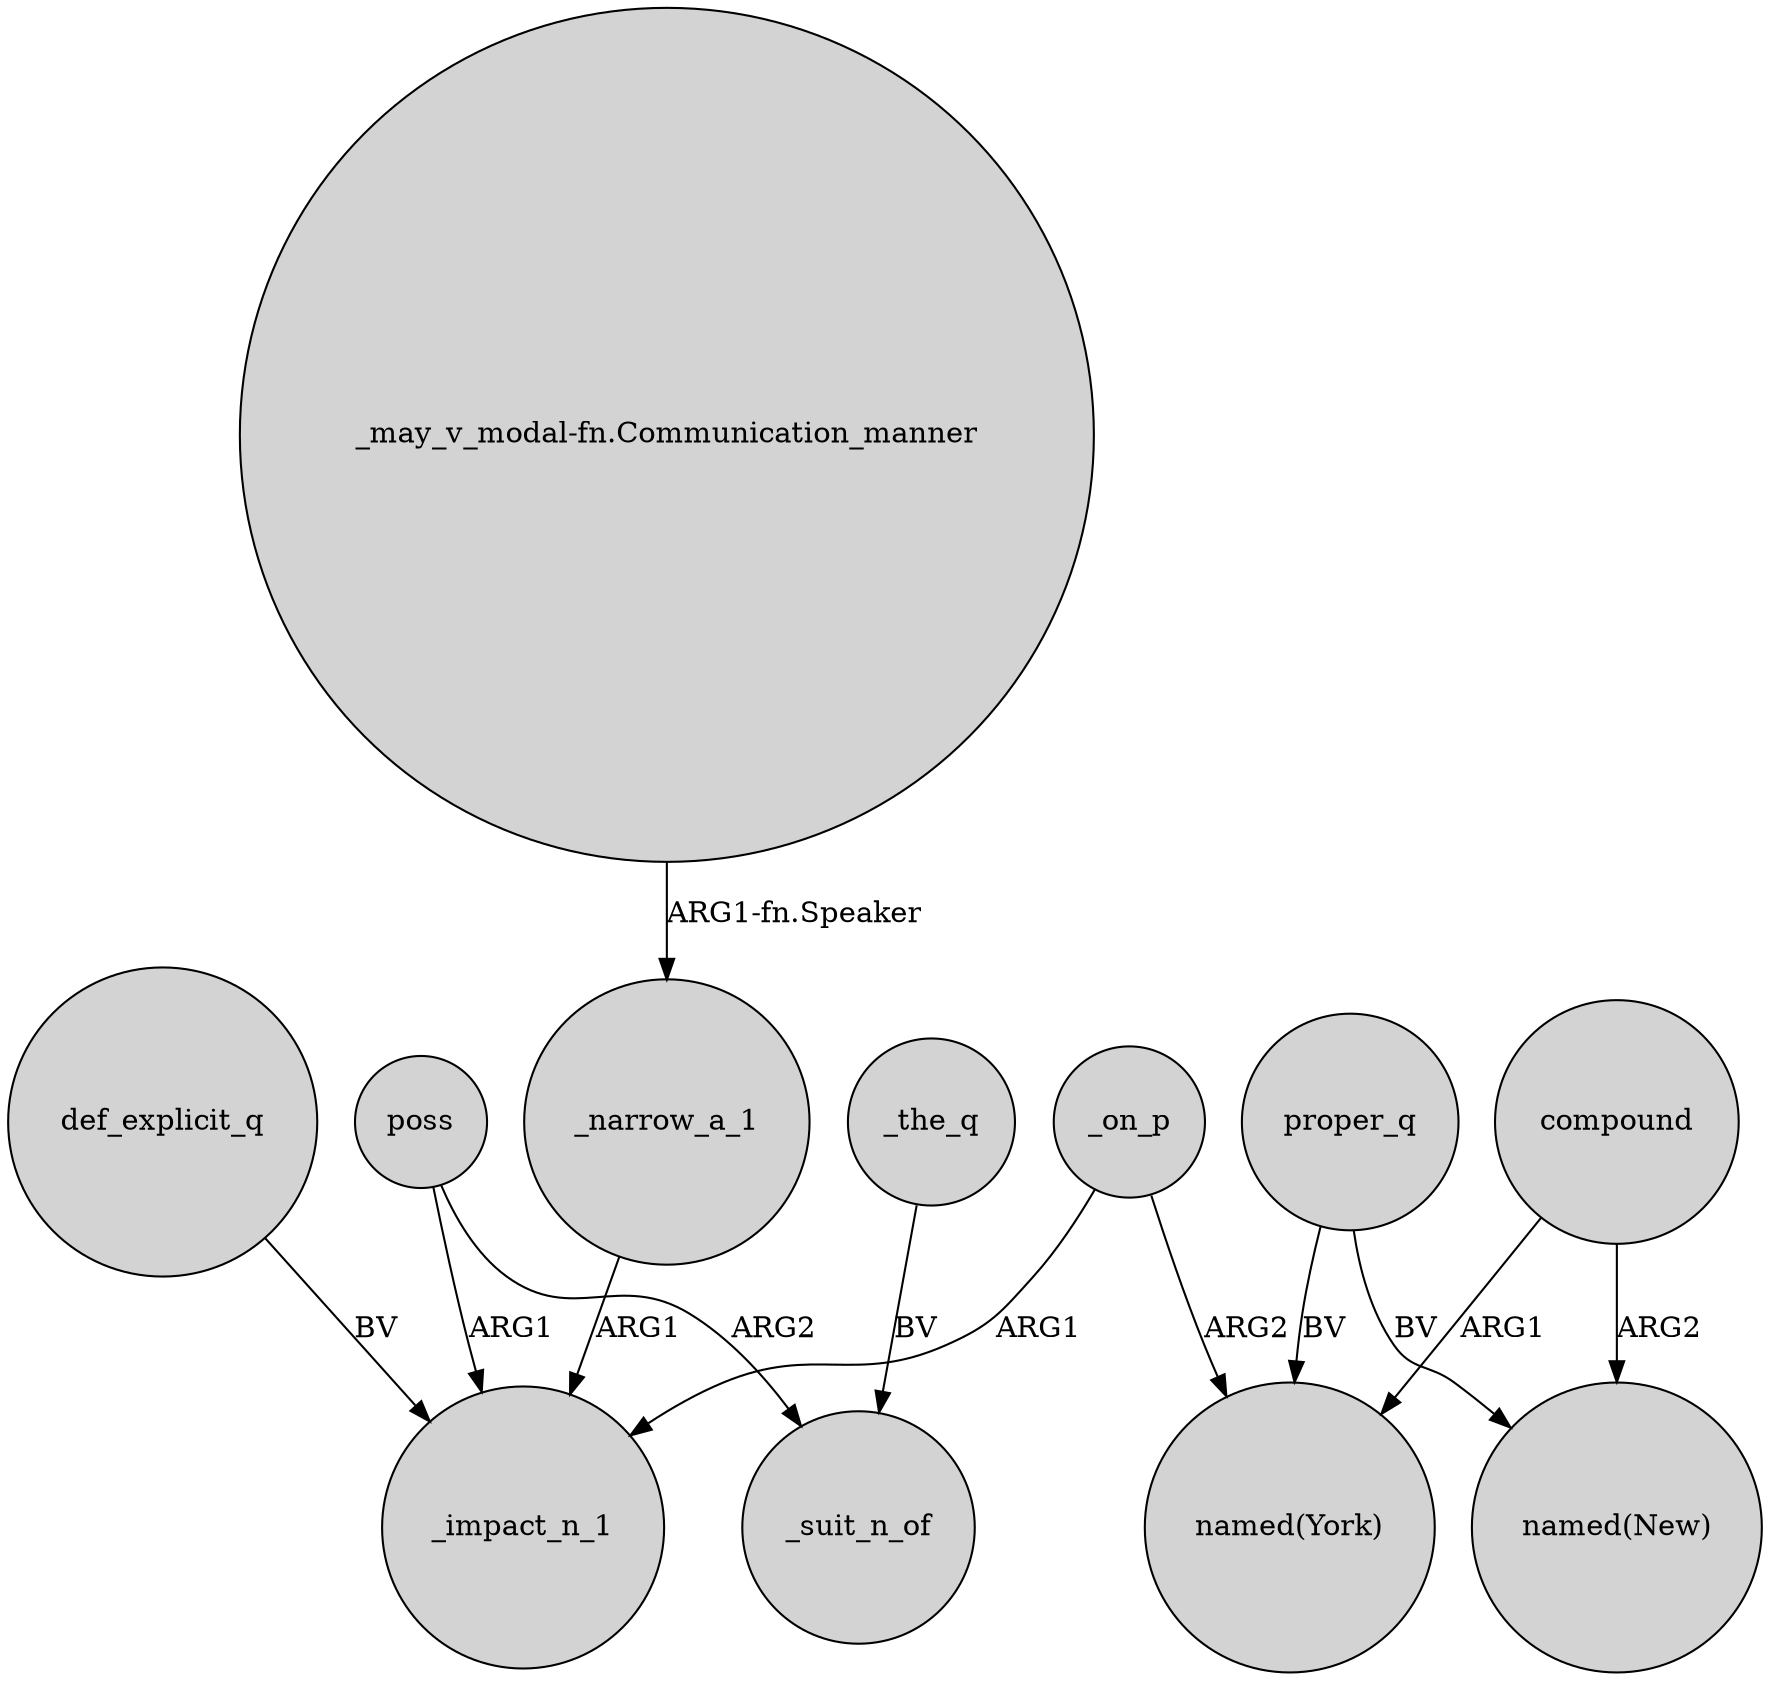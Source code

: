 digraph {
	node [shape=circle style=filled]
	poss -> _impact_n_1 [label=ARG1]
	poss -> _suit_n_of [label=ARG2]
	compound -> "named(York)" [label=ARG1]
	_narrow_a_1 -> _impact_n_1 [label=ARG1]
	proper_q -> "named(York)" [label=BV]
	_the_q -> _suit_n_of [label=BV]
	compound -> "named(New)" [label=ARG2]
	_on_p -> _impact_n_1 [label=ARG1]
	def_explicit_q -> _impact_n_1 [label=BV]
	_on_p -> "named(York)" [label=ARG2]
	proper_q -> "named(New)" [label=BV]
	"_may_v_modal-fn.Communication_manner" -> _narrow_a_1 [label="ARG1-fn.Speaker"]
}
